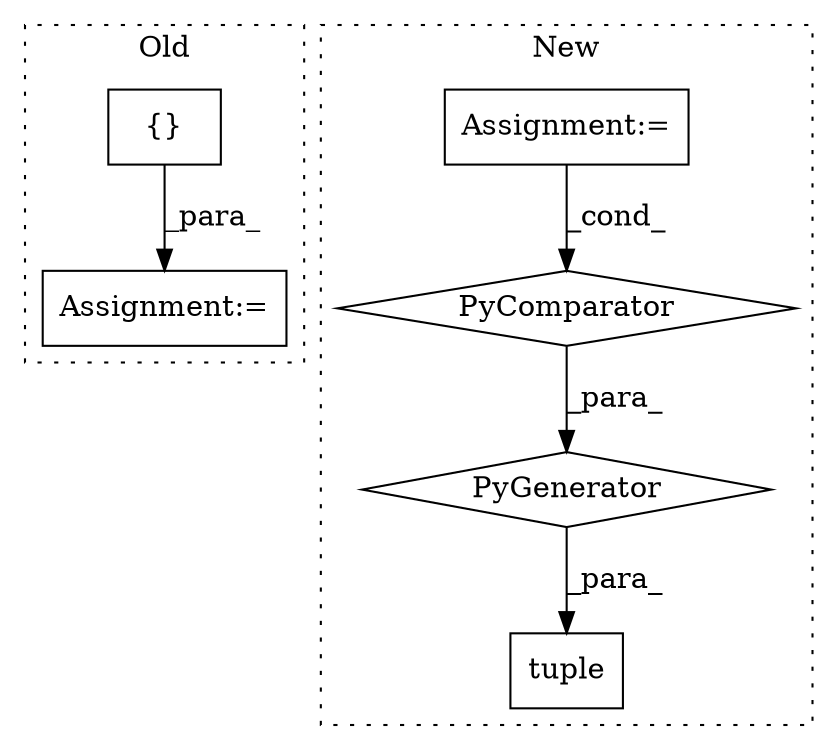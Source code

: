 digraph G {
subgraph cluster0 {
1 [label="{}" a="4" s="1328" l="2" shape="box"];
4 [label="Assignment:=" a="7" s="1318" l="1" shape="box"];
label = "Old";
style="dotted";
}
subgraph cluster1 {
2 [label="tuple" a="32" s="1332,1473" l="17,-3" shape="box"];
3 [label="Assignment:=" a="7" s="1432" l="35" shape="box"];
5 [label="PyComparator" a="113" s="1432" l="35" shape="diamond"];
6 [label="PyGenerator" a="107" s="1349" l="124" shape="diamond"];
label = "New";
style="dotted";
}
1 -> 4 [label="_para_"];
3 -> 5 [label="_cond_"];
5 -> 6 [label="_para_"];
6 -> 2 [label="_para_"];
}